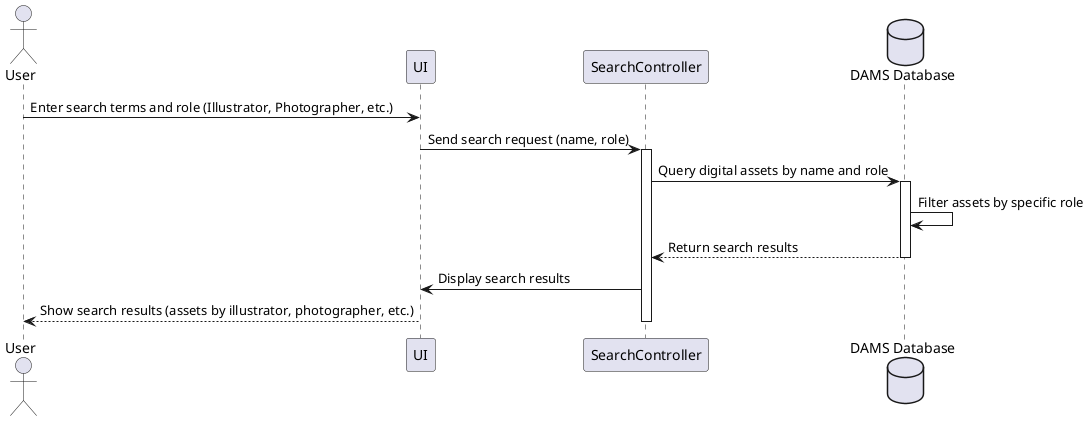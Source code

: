 @startuml
actor User as user
participant "UI" as ui
participant "SearchController" as controller
database "DAMS Database" as db

user -> ui : Enter search terms and role (Illustrator, Photographer, etc.)
ui -> controller : Send search request (name, role)
activate controller

controller -> db : Query digital assets by name and role
activate db
db -> db : Filter assets by specific role
db --> controller : Return search results
deactivate db

controller -> ui : Display search results
ui --> user : Show search results (assets by illustrator, photographer, etc.)
deactivate controller

@enduml
